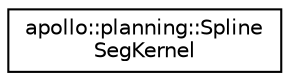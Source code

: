 digraph "Graphical Class Hierarchy"
{
  edge [fontname="Helvetica",fontsize="10",labelfontname="Helvetica",labelfontsize="10"];
  node [fontname="Helvetica",fontsize="10",shape=record];
  rankdir="LR";
  Node1 [label="apollo::planning::Spline\lSegKernel",height=0.2,width=0.4,color="black", fillcolor="white", style="filled",URL="$classapollo_1_1planning_1_1SplineSegKernel.html"];
}
